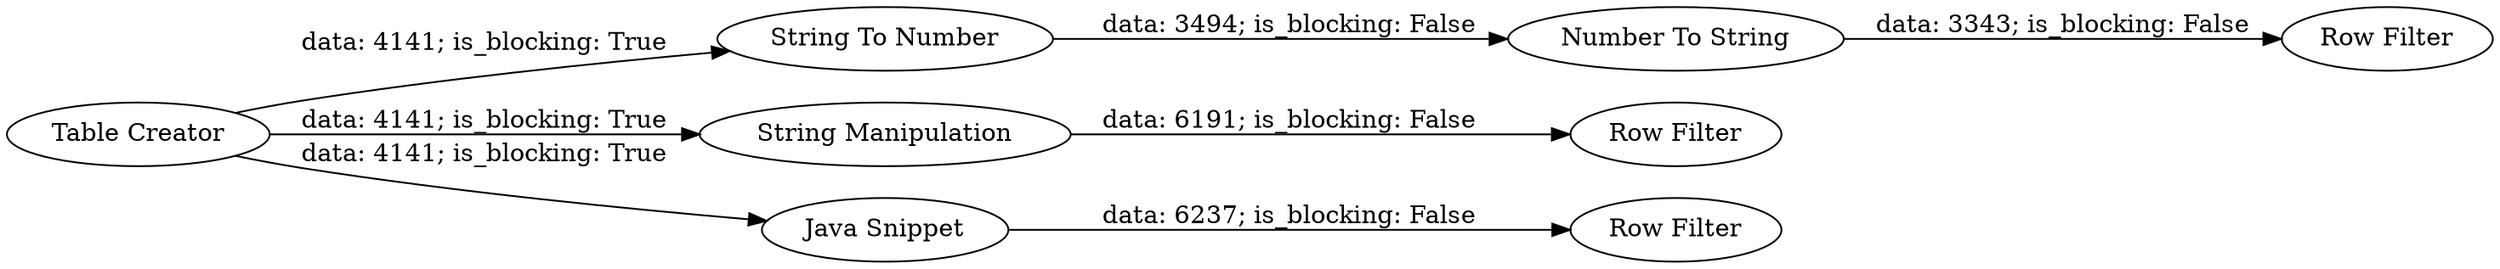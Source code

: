 digraph {
	"150289072830864979_9" [label="Row Filter"]
	"150289072830864979_3" [label="String To Number"]
	"150289072830864979_5" [label="Number To String"]
	"150289072830864979_4" [label="Row Filter"]
	"150289072830864979_8" [label="String Manipulation"]
	"150289072830864979_1" [label="Table Creator"]
	"150289072830864979_7" [label="Row Filter"]
	"150289072830864979_6" [label="Java Snippet"]
	"150289072830864979_1" -> "150289072830864979_3" [label="data: 4141; is_blocking: True"]
	"150289072830864979_5" -> "150289072830864979_4" [label="data: 3343; is_blocking: False"]
	"150289072830864979_8" -> "150289072830864979_9" [label="data: 6191; is_blocking: False"]
	"150289072830864979_3" -> "150289072830864979_5" [label="data: 3494; is_blocking: False"]
	"150289072830864979_1" -> "150289072830864979_8" [label="data: 4141; is_blocking: True"]
	"150289072830864979_1" -> "150289072830864979_6" [label="data: 4141; is_blocking: True"]
	"150289072830864979_6" -> "150289072830864979_7" [label="data: 6237; is_blocking: False"]
	rankdir=LR
}
